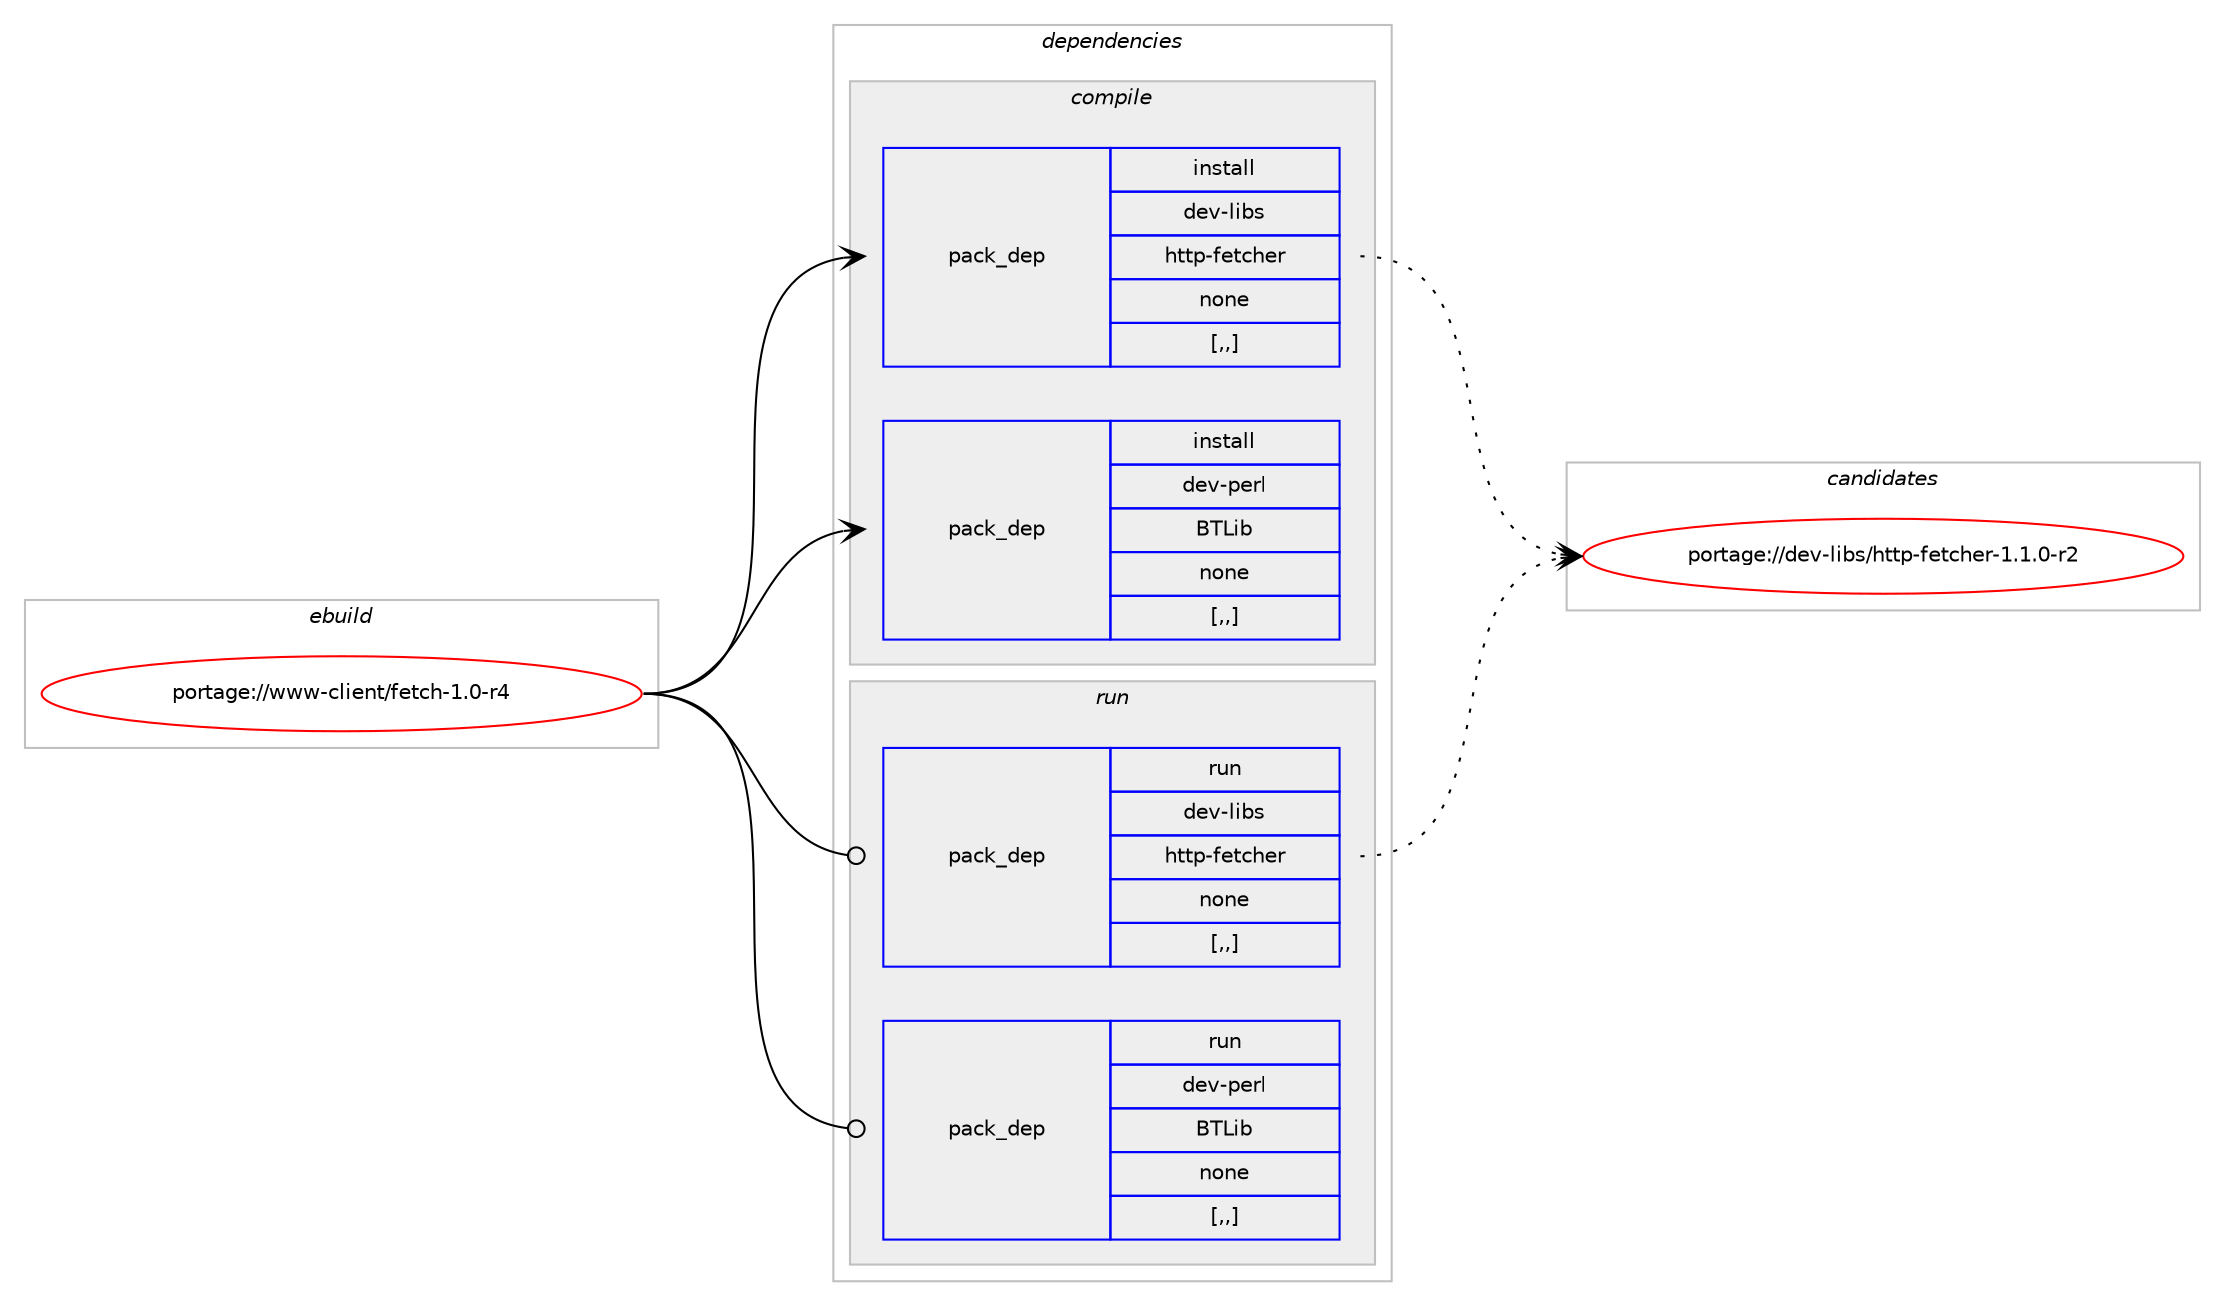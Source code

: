 digraph prolog {

# *************
# Graph options
# *************

newrank=true;
concentrate=true;
compound=true;
graph [rankdir=LR,fontname=Helvetica,fontsize=10,ranksep=1.5];#, ranksep=2.5, nodesep=0.2];
edge  [arrowhead=vee];
node  [fontname=Helvetica,fontsize=10];

# **********
# The ebuild
# **********

subgraph cluster_leftcol {
color=gray;
label=<<i>ebuild</i>>;
id [label="portage://www-client/fetch-1.0-r4", color=red, width=4, href="../www-client/fetch-1.0-r4.svg"];
}

# ****************
# The dependencies
# ****************

subgraph cluster_midcol {
color=gray;
label=<<i>dependencies</i>>;
subgraph cluster_compile {
fillcolor="#eeeeee";
style=filled;
label=<<i>compile</i>>;
subgraph pack326641 {
dependency449729 [label=<<TABLE BORDER="0" CELLBORDER="1" CELLSPACING="0" CELLPADDING="4" WIDTH="220"><TR><TD ROWSPAN="6" CELLPADDING="30">pack_dep</TD></TR><TR><TD WIDTH="110">install</TD></TR><TR><TD>dev-libs</TD></TR><TR><TD>http-fetcher</TD></TR><TR><TD>none</TD></TR><TR><TD>[,,]</TD></TR></TABLE>>, shape=none, color=blue];
}
id:e -> dependency449729:w [weight=20,style="solid",arrowhead="vee"];
subgraph pack326642 {
dependency449730 [label=<<TABLE BORDER="0" CELLBORDER="1" CELLSPACING="0" CELLPADDING="4" WIDTH="220"><TR><TD ROWSPAN="6" CELLPADDING="30">pack_dep</TD></TR><TR><TD WIDTH="110">install</TD></TR><TR><TD>dev-perl</TD></TR><TR><TD>BTLib</TD></TR><TR><TD>none</TD></TR><TR><TD>[,,]</TD></TR></TABLE>>, shape=none, color=blue];
}
id:e -> dependency449730:w [weight=20,style="solid",arrowhead="vee"];
}
subgraph cluster_compileandrun {
fillcolor="#eeeeee";
style=filled;
label=<<i>compile and run</i>>;
}
subgraph cluster_run {
fillcolor="#eeeeee";
style=filled;
label=<<i>run</i>>;
subgraph pack326643 {
dependency449731 [label=<<TABLE BORDER="0" CELLBORDER="1" CELLSPACING="0" CELLPADDING="4" WIDTH="220"><TR><TD ROWSPAN="6" CELLPADDING="30">pack_dep</TD></TR><TR><TD WIDTH="110">run</TD></TR><TR><TD>dev-libs</TD></TR><TR><TD>http-fetcher</TD></TR><TR><TD>none</TD></TR><TR><TD>[,,]</TD></TR></TABLE>>, shape=none, color=blue];
}
id:e -> dependency449731:w [weight=20,style="solid",arrowhead="odot"];
subgraph pack326644 {
dependency449732 [label=<<TABLE BORDER="0" CELLBORDER="1" CELLSPACING="0" CELLPADDING="4" WIDTH="220"><TR><TD ROWSPAN="6" CELLPADDING="30">pack_dep</TD></TR><TR><TD WIDTH="110">run</TD></TR><TR><TD>dev-perl</TD></TR><TR><TD>BTLib</TD></TR><TR><TD>none</TD></TR><TR><TD>[,,]</TD></TR></TABLE>>, shape=none, color=blue];
}
id:e -> dependency449732:w [weight=20,style="solid",arrowhead="odot"];
}
}

# **************
# The candidates
# **************

subgraph cluster_choices {
rank=same;
color=gray;
label=<<i>candidates</i>>;

subgraph choice326641 {
color=black;
nodesep=1;
choice10010111845108105981154710411611611245102101116991041011144549464946484511450 [label="portage://dev-libs/http-fetcher-1.1.0-r2", color=red, width=4,href="../dev-libs/http-fetcher-1.1.0-r2.svg"];
dependency449729:e -> choice10010111845108105981154710411611611245102101116991041011144549464946484511450:w [style=dotted,weight="100"];
}
subgraph choice326642 {
color=black;
nodesep=1;
}
subgraph choice326643 {
color=black;
nodesep=1;
choice10010111845108105981154710411611611245102101116991041011144549464946484511450 [label="portage://dev-libs/http-fetcher-1.1.0-r2", color=red, width=4,href="../dev-libs/http-fetcher-1.1.0-r2.svg"];
dependency449731:e -> choice10010111845108105981154710411611611245102101116991041011144549464946484511450:w [style=dotted,weight="100"];
}
subgraph choice326644 {
color=black;
nodesep=1;
}
}

}
